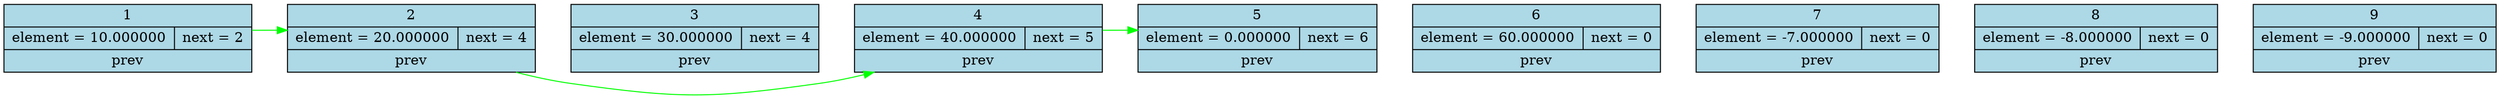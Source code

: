 digraph {
rankdir=LR;
 ranksep=0.5;
 nodesep = 0.3;node1 [shape=record,label=" 1 |{element =  10.000000 |<f0> next = 2 } | prev ", style=filled, fillcolor=lightblue, width=3, height=0.8];
node2 [shape=record,label=" 2 |{element =  20.000000 |<f0> next = 4 } | prev ", style=filled, fillcolor=lightblue, width=3, height=0.8];
node3 [shape=record,label=" 3 |{element =  30.000000 |<f0> next = 4 } | prev ", style=filled, fillcolor=lightblue, width=3, height=0.8];
node4 [shape=record,label=" 4 |{element =  40.000000 |<f0> next = 5 } | prev ", style=filled, fillcolor=lightblue, width=3, height=0.8];
node5 [shape=record,label=" 5 |{element =  0.000000 |<f0> next = 6 } | prev ", style=filled, fillcolor=lightblue, width=3, height=0.8];
node6 [shape=record,label=" 6 |{element =  60.000000 |<f0> next = 0 } | prev ", style=filled, fillcolor=lightblue, width=3, height=0.8];
node7 [shape=record,label=" 7 |{element =  -7.000000 |<f0> next = 0 } | prev ", style=filled, fillcolor=lightblue, width=3, height=0.8];
node8 [shape=record,label=" 8 |{element =  -8.000000 |<f0> next = 0 } | prev ", style=filled, fillcolor=lightblue, width=3, height=0.8];
node9 [shape=record,label=" 9 |{element =  -9.000000 |<f0> next = 0 } | prev ", style=filled, fillcolor=lightblue, width=3, height=0.8];

node1->node2->node3->node4->node5->node6->node7->node8->node9

    [style=invis, weight=100];
    edge [color=green, penwidth=1, arrowhead = normal]
node1->node2->node4->node5;
}